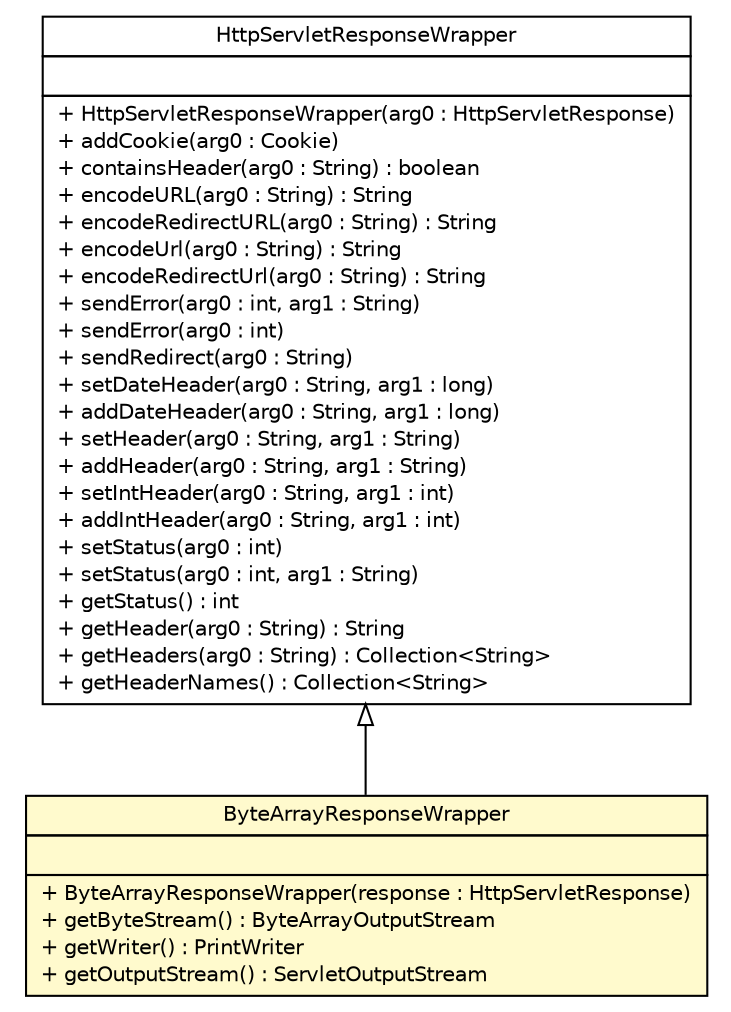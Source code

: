 #!/usr/local/bin/dot
#
# Class diagram 
# Generated by UMLGraph version 5.1 (http://www.umlgraph.org/)
#

digraph G {
	edge [fontname="Helvetica",fontsize=10,labelfontname="Helvetica",labelfontsize=10];
	node [fontname="Helvetica",fontsize=10,shape=plaintext];
	nodesep=0.25;
	ranksep=0.5;
	// com.rexsl.core.ByteArrayResponseWrapper
	c7 [label=<<table title="com.rexsl.core.ByteArrayResponseWrapper" border="0" cellborder="1" cellspacing="0" cellpadding="2" port="p" bgcolor="lemonChiffon" href="./ByteArrayResponseWrapper.html">
		<tr><td><table border="0" cellspacing="0" cellpadding="1">
<tr><td align="center" balign="center"> ByteArrayResponseWrapper </td></tr>
		</table></td></tr>
		<tr><td><table border="0" cellspacing="0" cellpadding="1">
<tr><td align="left" balign="left">  </td></tr>
		</table></td></tr>
		<tr><td><table border="0" cellspacing="0" cellpadding="1">
<tr><td align="left" balign="left"> + ByteArrayResponseWrapper(response : HttpServletResponse) </td></tr>
<tr><td align="left" balign="left"> + getByteStream() : ByteArrayOutputStream </td></tr>
<tr><td align="left" balign="left"> + getWriter() : PrintWriter </td></tr>
<tr><td align="left" balign="left"> + getOutputStream() : ServletOutputStream </td></tr>
		</table></td></tr>
		</table>>, fontname="Helvetica", fontcolor="black", fontsize=10.0];
	//com.rexsl.core.ByteArrayResponseWrapper extends javax.servlet.http.HttpServletResponseWrapper
	c21:p -> c7:p [dir=back,arrowtail=empty];
	// javax.servlet.http.HttpServletResponseWrapper
	c21 [label=<<table title="javax.servlet.http.HttpServletResponseWrapper" border="0" cellborder="1" cellspacing="0" cellpadding="2" port="p" href="http://java.sun.com/j2se/1.4.2/docs/api/javax/servlet/http/HttpServletResponseWrapper.html">
		<tr><td><table border="0" cellspacing="0" cellpadding="1">
<tr><td align="center" balign="center"> HttpServletResponseWrapper </td></tr>
		</table></td></tr>
		<tr><td><table border="0" cellspacing="0" cellpadding="1">
<tr><td align="left" balign="left">  </td></tr>
		</table></td></tr>
		<tr><td><table border="0" cellspacing="0" cellpadding="1">
<tr><td align="left" balign="left"> + HttpServletResponseWrapper(arg0 : HttpServletResponse) </td></tr>
<tr><td align="left" balign="left"> + addCookie(arg0 : Cookie) </td></tr>
<tr><td align="left" balign="left"> + containsHeader(arg0 : String) : boolean </td></tr>
<tr><td align="left" balign="left"> + encodeURL(arg0 : String) : String </td></tr>
<tr><td align="left" balign="left"> + encodeRedirectURL(arg0 : String) : String </td></tr>
<tr><td align="left" balign="left"> + encodeUrl(arg0 : String) : String </td></tr>
<tr><td align="left" balign="left"> + encodeRedirectUrl(arg0 : String) : String </td></tr>
<tr><td align="left" balign="left"> + sendError(arg0 : int, arg1 : String) </td></tr>
<tr><td align="left" balign="left"> + sendError(arg0 : int) </td></tr>
<tr><td align="left" balign="left"> + sendRedirect(arg0 : String) </td></tr>
<tr><td align="left" balign="left"> + setDateHeader(arg0 : String, arg1 : long) </td></tr>
<tr><td align="left" balign="left"> + addDateHeader(arg0 : String, arg1 : long) </td></tr>
<tr><td align="left" balign="left"> + setHeader(arg0 : String, arg1 : String) </td></tr>
<tr><td align="left" balign="left"> + addHeader(arg0 : String, arg1 : String) </td></tr>
<tr><td align="left" balign="left"> + setIntHeader(arg0 : String, arg1 : int) </td></tr>
<tr><td align="left" balign="left"> + addIntHeader(arg0 : String, arg1 : int) </td></tr>
<tr><td align="left" balign="left"> + setStatus(arg0 : int) </td></tr>
<tr><td align="left" balign="left"> + setStatus(arg0 : int, arg1 : String) </td></tr>
<tr><td align="left" balign="left"> + getStatus() : int </td></tr>
<tr><td align="left" balign="left"> + getHeader(arg0 : String) : String </td></tr>
<tr><td align="left" balign="left"> + getHeaders(arg0 : String) : Collection&lt;String&gt; </td></tr>
<tr><td align="left" balign="left"> + getHeaderNames() : Collection&lt;String&gt; </td></tr>
		</table></td></tr>
		</table>>, fontname="Helvetica", fontcolor="black", fontsize=10.0];
}

